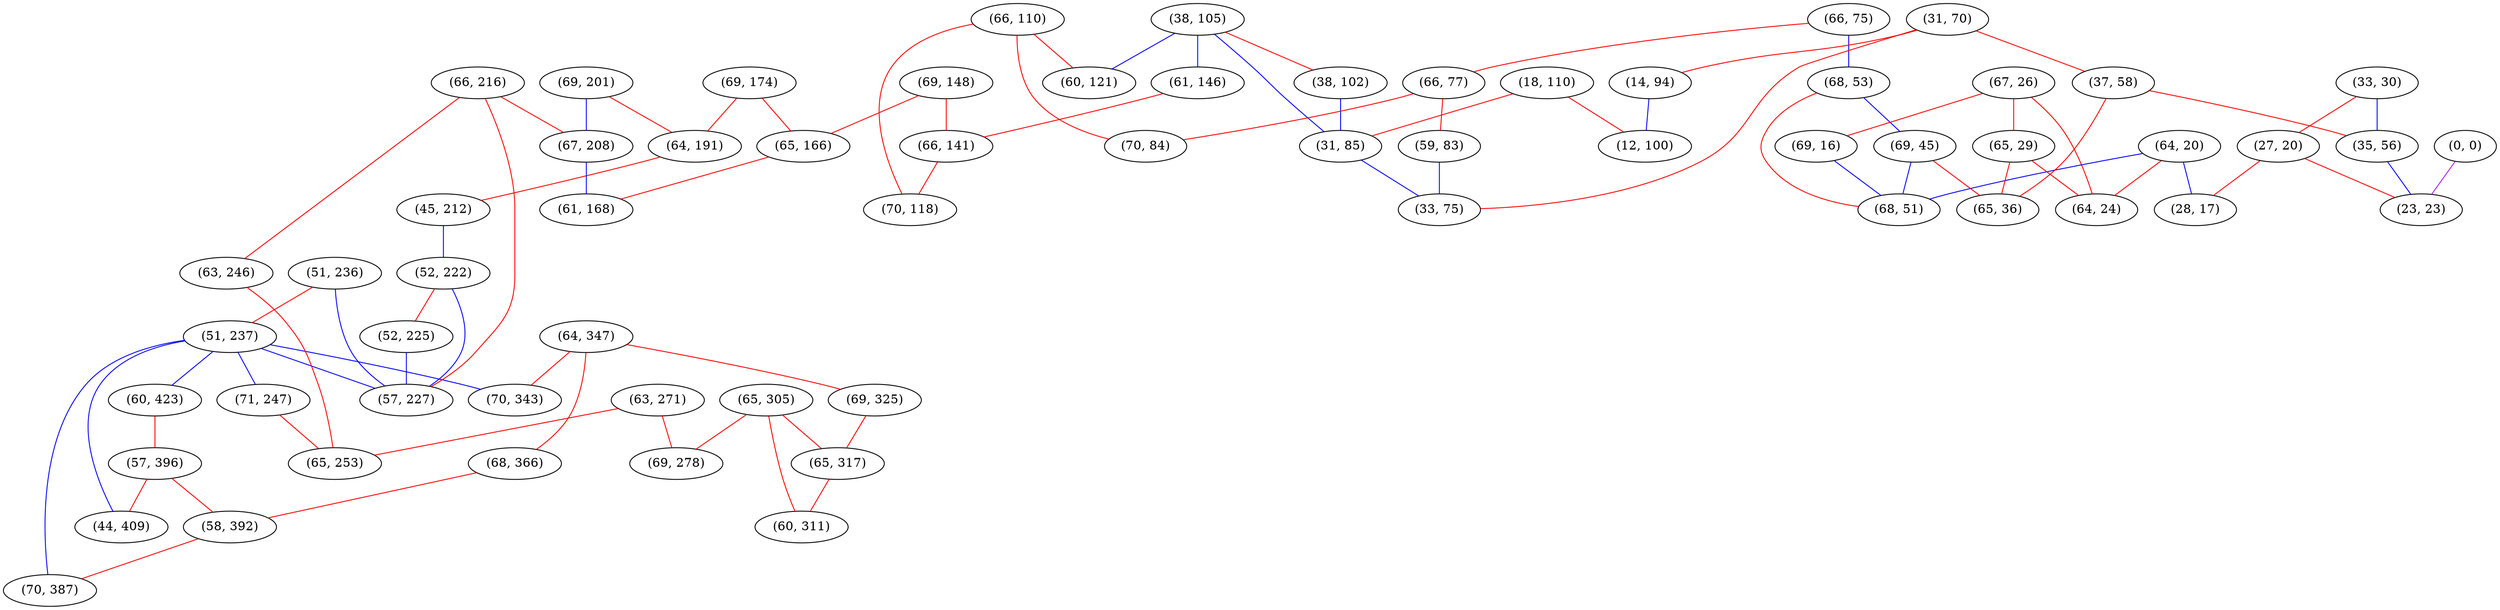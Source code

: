 graph "" {
"(69, 201)";
"(38, 105)";
"(51, 236)";
"(38, 102)";
"(66, 75)";
"(18, 110)";
"(51, 237)";
"(64, 347)";
"(68, 366)";
"(69, 174)";
"(69, 148)";
"(64, 191)";
"(66, 216)";
"(68, 53)";
"(67, 26)";
"(31, 85)";
"(33, 30)";
"(60, 423)";
"(65, 305)";
"(63, 271)";
"(27, 20)";
"(69, 325)";
"(69, 16)";
"(45, 212)";
"(64, 20)";
"(69, 45)";
"(57, 396)";
"(71, 247)";
"(63, 246)";
"(65, 166)";
"(67, 208)";
"(65, 317)";
"(66, 110)";
"(31, 70)";
"(0, 0)";
"(61, 146)";
"(68, 51)";
"(14, 94)";
"(66, 77)";
"(59, 83)";
"(52, 222)";
"(58, 392)";
"(12, 100)";
"(37, 58)";
"(52, 225)";
"(65, 253)";
"(65, 29)";
"(57, 227)";
"(35, 56)";
"(28, 17)";
"(61, 168)";
"(60, 311)";
"(64, 24)";
"(44, 409)";
"(23, 23)";
"(65, 36)";
"(70, 387)";
"(70, 84)";
"(66, 141)";
"(70, 118)";
"(69, 278)";
"(70, 343)";
"(33, 75)";
"(60, 121)";
"(69, 201)" -- "(67, 208)"  [color=blue, key=0, weight=3];
"(69, 201)" -- "(64, 191)"  [color=red, key=0, weight=1];
"(38, 105)" -- "(61, 146)"  [color=blue, key=0, weight=3];
"(38, 105)" -- "(31, 85)"  [color=blue, key=0, weight=3];
"(38, 105)" -- "(60, 121)"  [color=blue, key=0, weight=3];
"(38, 105)" -- "(38, 102)"  [color=red, key=0, weight=1];
"(51, 236)" -- "(57, 227)"  [color=blue, key=0, weight=3];
"(51, 236)" -- "(51, 237)"  [color=red, key=0, weight=1];
"(38, 102)" -- "(31, 85)"  [color=blue, key=0, weight=3];
"(66, 75)" -- "(68, 53)"  [color=blue, key=0, weight=3];
"(66, 75)" -- "(66, 77)"  [color=red, key=0, weight=1];
"(18, 110)" -- "(31, 85)"  [color=red, key=0, weight=1];
"(18, 110)" -- "(12, 100)"  [color=red, key=0, weight=1];
"(51, 237)" -- "(44, 409)"  [color=blue, key=0, weight=3];
"(51, 237)" -- "(70, 387)"  [color=blue, key=0, weight=3];
"(51, 237)" -- "(70, 343)"  [color=blue, key=0, weight=3];
"(51, 237)" -- "(60, 423)"  [color=blue, key=0, weight=3];
"(51, 237)" -- "(57, 227)"  [color=blue, key=0, weight=3];
"(51, 237)" -- "(71, 247)"  [color=blue, key=0, weight=3];
"(64, 347)" -- "(70, 343)"  [color=red, key=0, weight=1];
"(64, 347)" -- "(68, 366)"  [color=red, key=0, weight=1];
"(64, 347)" -- "(69, 325)"  [color=red, key=0, weight=1];
"(68, 366)" -- "(58, 392)"  [color=red, key=0, weight=1];
"(69, 174)" -- "(65, 166)"  [color=red, key=0, weight=1];
"(69, 174)" -- "(64, 191)"  [color=red, key=0, weight=1];
"(69, 148)" -- "(66, 141)"  [color=red, key=0, weight=1];
"(69, 148)" -- "(65, 166)"  [color=red, key=0, weight=1];
"(64, 191)" -- "(45, 212)"  [color=red, key=0, weight=1];
"(66, 216)" -- "(67, 208)"  [color=red, key=0, weight=1];
"(66, 216)" -- "(63, 246)"  [color=red, key=0, weight=1];
"(66, 216)" -- "(57, 227)"  [color=red, key=0, weight=1];
"(68, 53)" -- "(69, 45)"  [color=blue, key=0, weight=3];
"(68, 53)" -- "(68, 51)"  [color=red, key=0, weight=1];
"(67, 26)" -- "(65, 29)"  [color=red, key=0, weight=1];
"(67, 26)" -- "(64, 24)"  [color=red, key=0, weight=1];
"(67, 26)" -- "(69, 16)"  [color=red, key=0, weight=1];
"(31, 85)" -- "(33, 75)"  [color=blue, key=0, weight=3];
"(33, 30)" -- "(35, 56)"  [color=blue, key=0, weight=3];
"(33, 30)" -- "(27, 20)"  [color=red, key=0, weight=1];
"(60, 423)" -- "(57, 396)"  [color=red, key=0, weight=1];
"(65, 305)" -- "(69, 278)"  [color=red, key=0, weight=1];
"(65, 305)" -- "(65, 317)"  [color=red, key=0, weight=1];
"(65, 305)" -- "(60, 311)"  [color=red, key=0, weight=1];
"(63, 271)" -- "(69, 278)"  [color=red, key=0, weight=1];
"(63, 271)" -- "(65, 253)"  [color=red, key=0, weight=1];
"(27, 20)" -- "(28, 17)"  [color=red, key=0, weight=1];
"(27, 20)" -- "(23, 23)"  [color=red, key=0, weight=1];
"(69, 325)" -- "(65, 317)"  [color=red, key=0, weight=1];
"(69, 16)" -- "(68, 51)"  [color=blue, key=0, weight=3];
"(45, 212)" -- "(52, 222)"  [color=blue, key=0, weight=3];
"(64, 20)" -- "(64, 24)"  [color=red, key=0, weight=1];
"(64, 20)" -- "(28, 17)"  [color=blue, key=0, weight=3];
"(64, 20)" -- "(68, 51)"  [color=blue, key=0, weight=3];
"(69, 45)" -- "(68, 51)"  [color=blue, key=0, weight=3];
"(69, 45)" -- "(65, 36)"  [color=red, key=0, weight=1];
"(57, 396)" -- "(58, 392)"  [color=red, key=0, weight=1];
"(57, 396)" -- "(44, 409)"  [color=red, key=0, weight=1];
"(71, 247)" -- "(65, 253)"  [color=red, key=0, weight=1];
"(63, 246)" -- "(65, 253)"  [color=red, key=0, weight=1];
"(65, 166)" -- "(61, 168)"  [color=red, key=0, weight=1];
"(67, 208)" -- "(61, 168)"  [color=blue, key=0, weight=3];
"(65, 317)" -- "(60, 311)"  [color=red, key=0, weight=1];
"(66, 110)" -- "(70, 84)"  [color=red, key=0, weight=1];
"(66, 110)" -- "(60, 121)"  [color=red, key=0, weight=1];
"(66, 110)" -- "(70, 118)"  [color=red, key=0, weight=1];
"(31, 70)" -- "(33, 75)"  [color=red, key=0, weight=1];
"(31, 70)" -- "(37, 58)"  [color=red, key=0, weight=1];
"(31, 70)" -- "(14, 94)"  [color=red, key=0, weight=1];
"(0, 0)" -- "(23, 23)"  [color=purple, key=0, weight=4];
"(61, 146)" -- "(66, 141)"  [color=red, key=0, weight=1];
"(14, 94)" -- "(12, 100)"  [color=blue, key=0, weight=3];
"(66, 77)" -- "(70, 84)"  [color=red, key=0, weight=1];
"(66, 77)" -- "(59, 83)"  [color=red, key=0, weight=1];
"(59, 83)" -- "(33, 75)"  [color=blue, key=0, weight=3];
"(52, 222)" -- "(57, 227)"  [color=blue, key=0, weight=3];
"(52, 222)" -- "(52, 225)"  [color=red, key=0, weight=1];
"(58, 392)" -- "(70, 387)"  [color=red, key=0, weight=1];
"(37, 58)" -- "(35, 56)"  [color=red, key=0, weight=1];
"(37, 58)" -- "(65, 36)"  [color=red, key=0, weight=1];
"(52, 225)" -- "(57, 227)"  [color=blue, key=0, weight=3];
"(65, 29)" -- "(64, 24)"  [color=red, key=0, weight=1];
"(65, 29)" -- "(65, 36)"  [color=red, key=0, weight=1];
"(35, 56)" -- "(23, 23)"  [color=blue, key=0, weight=3];
"(66, 141)" -- "(70, 118)"  [color=red, key=0, weight=1];
}
